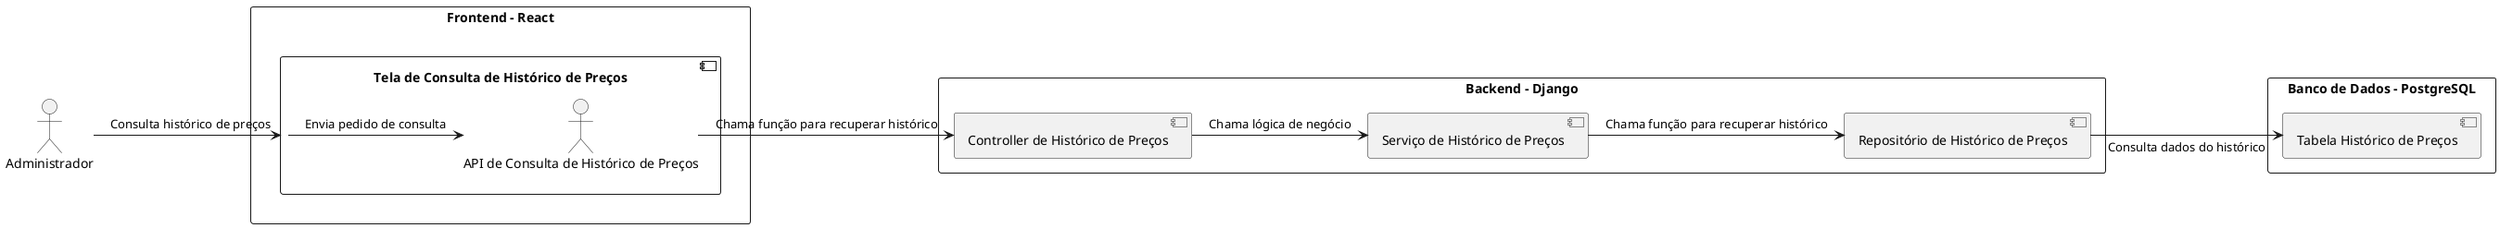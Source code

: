 @startuml
!define RECTANGLE class

actor "Administrador" as Admin

rectangle "Frontend - React" {
    component "Tela de Consulta de Histórico de Preços" {
        Admin -> "Tela de Consulta de Histórico de Preços" : "Consulta histórico de preços"
        "Tela de Consulta de Histórico de Preços" -> "API de Consulta de Histórico de Preços" : "Envia pedido de consulta"
    }
}

rectangle "Backend - Django" {
    component "Controller de Histórico de Preços" {
        "API de Consulta de Histórico de Preços" -> "Controller de Histórico de Preços" : "Chama função para recuperar histórico"
    }
    component "Serviço de Histórico de Preços" {
        "Controller de Histórico de Preços" -> "Serviço de Histórico de Preços" : "Chama lógica de negócio"
    }
    component "Repositório de Histórico de Preços" {
        "Serviço de Histórico de Preços" -> "Repositório de Histórico de Preços" : "Chama função para recuperar histórico"
    }
}

rectangle "Banco de Dados - PostgreSQL" {
    component "Tabela Histórico de Preços" {
        "Repositório de Histórico de Preços" -> "Tabela Histórico de Preços" : "Consulta dados do histórico"
    }
}
@enduml
